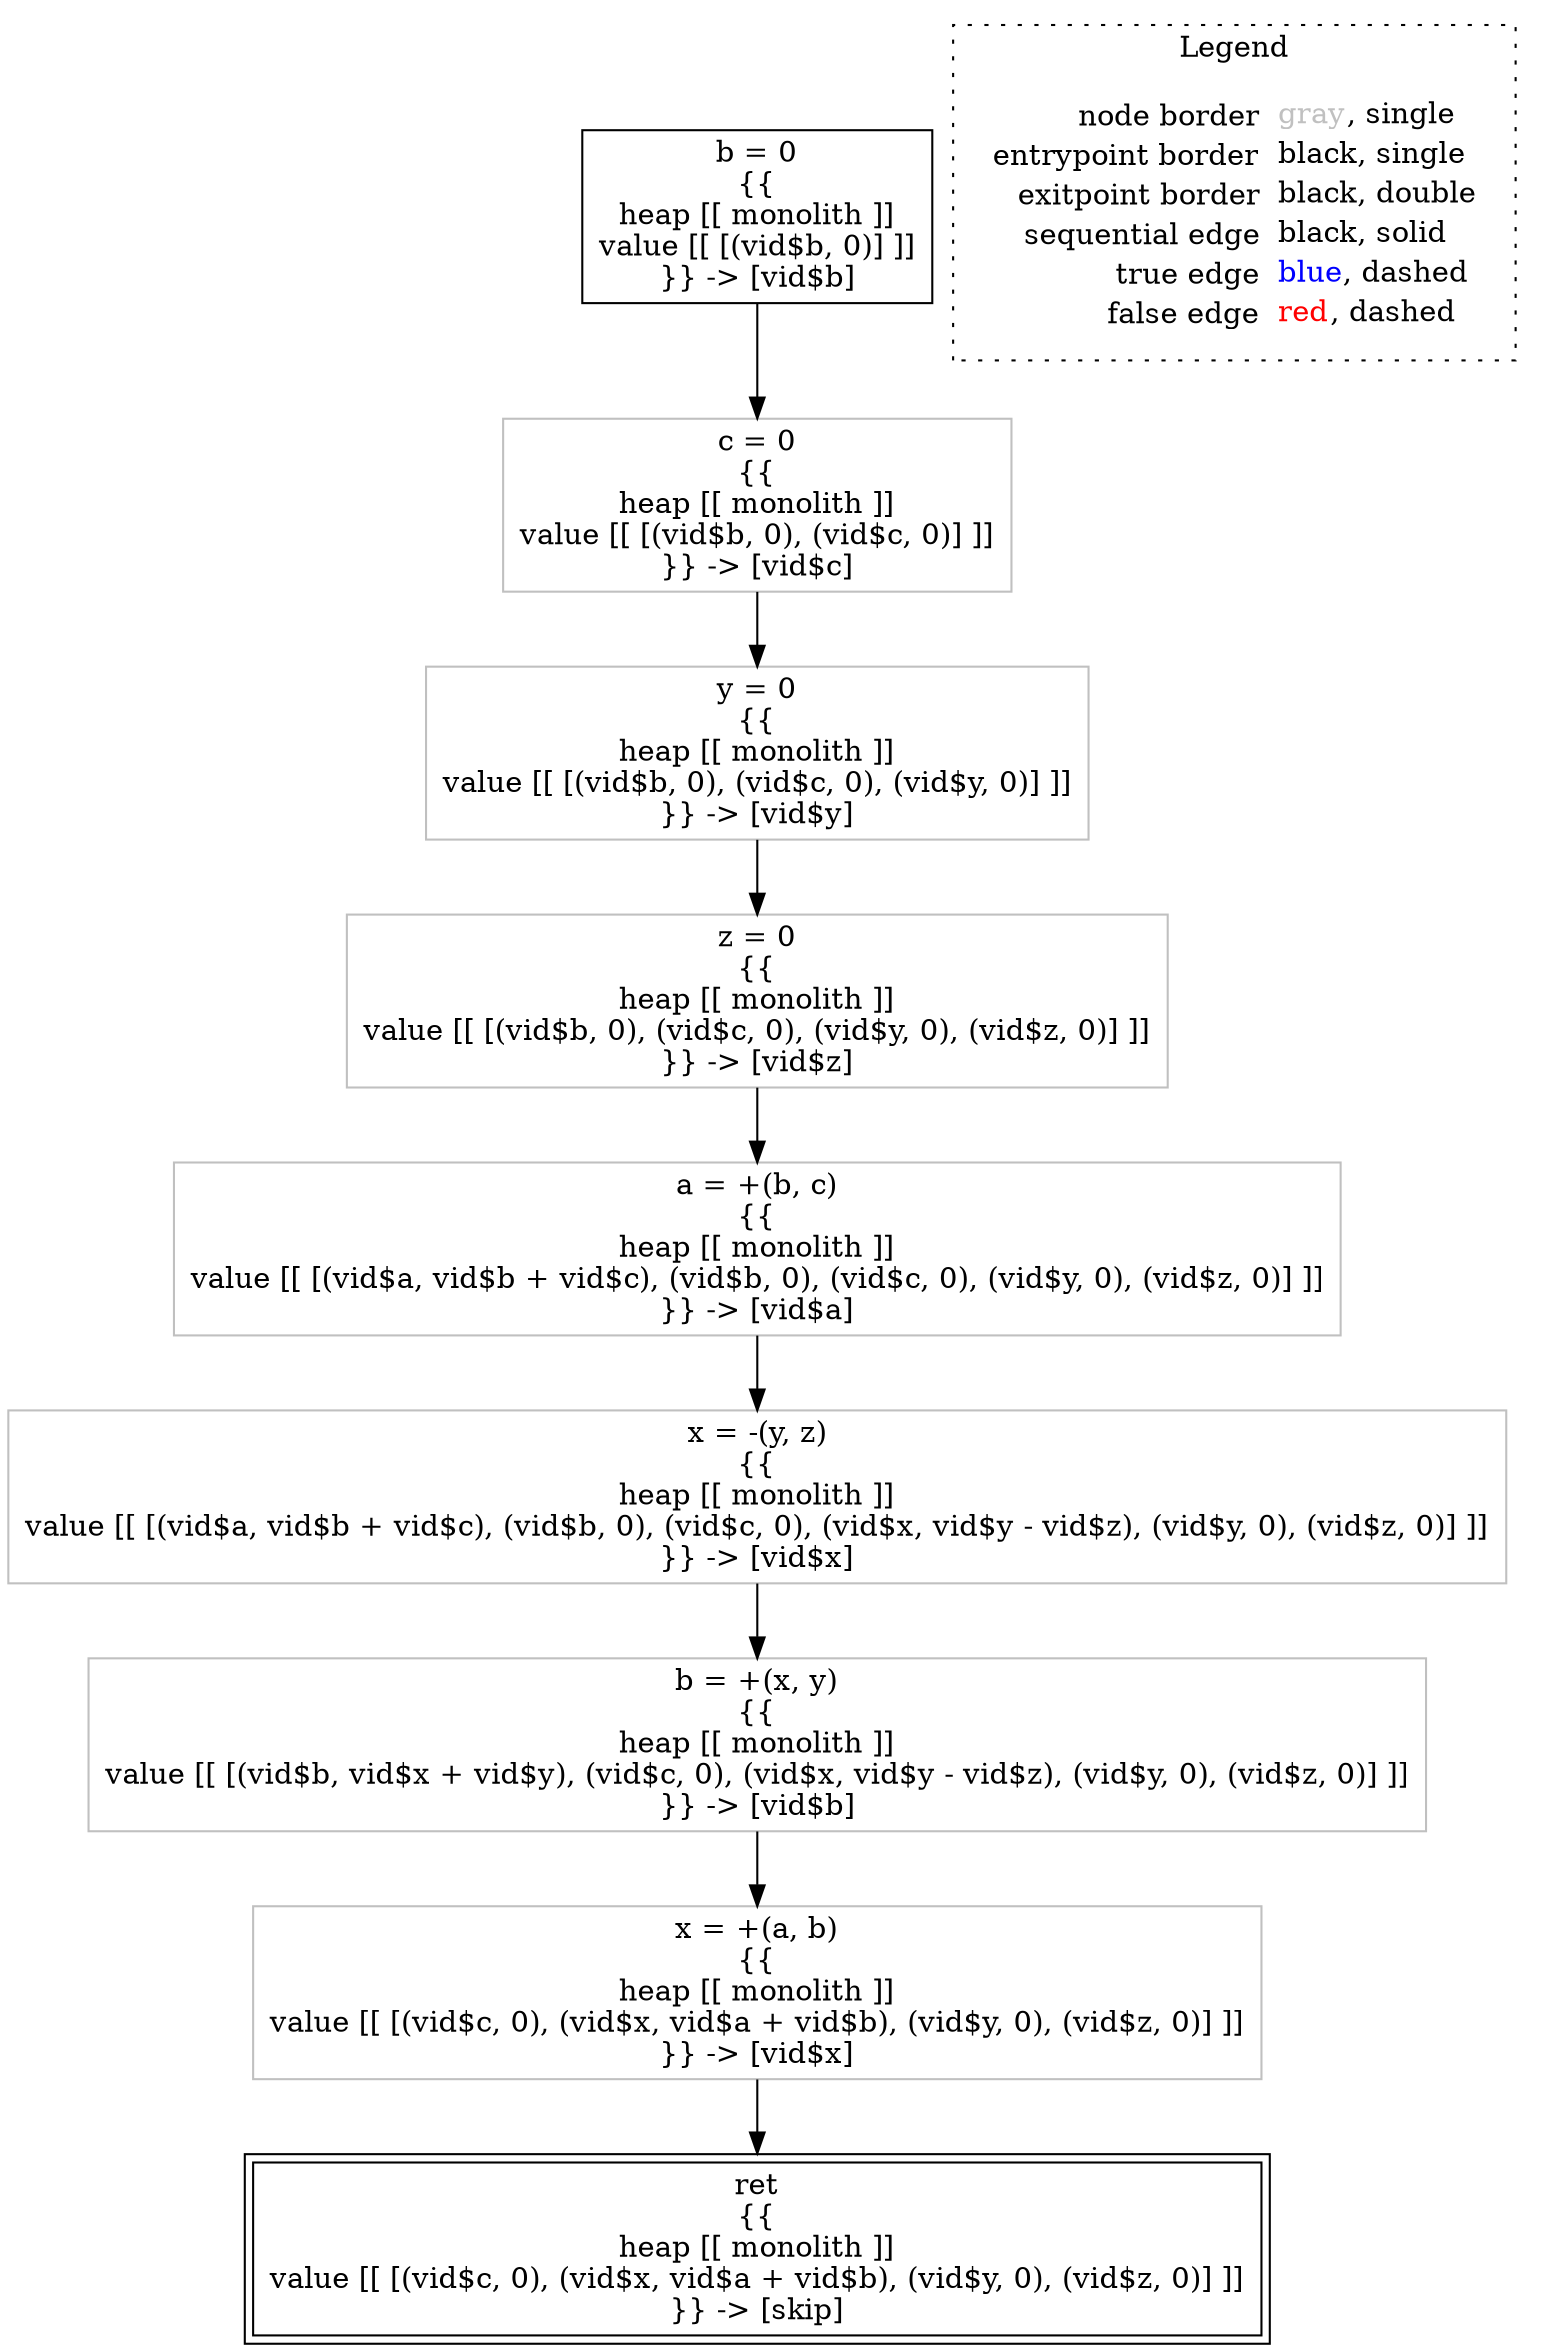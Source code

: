 digraph {
	"node0" [shape="rect",color="black",label=<b = 0<BR/>{{<BR/>heap [[ monolith ]]<BR/>value [[ [(vid$b, 0)] ]]<BR/>}} -&gt; [vid$b]>];
	"node1" [shape="rect",color="gray",label=<x = -(y, z)<BR/>{{<BR/>heap [[ monolith ]]<BR/>value [[ [(vid$a, vid$b + vid$c), (vid$b, 0), (vid$c, 0), (vid$x, vid$y - vid$z), (vid$y, 0), (vid$z, 0)] ]]<BR/>}} -&gt; [vid$x]>];
	"node2" [shape="rect",color="gray",label=<z = 0<BR/>{{<BR/>heap [[ monolith ]]<BR/>value [[ [(vid$b, 0), (vid$c, 0), (vid$y, 0), (vid$z, 0)] ]]<BR/>}} -&gt; [vid$z]>];
	"node3" [shape="rect",color="black",peripheries="2",label=<ret<BR/>{{<BR/>heap [[ monolith ]]<BR/>value [[ [(vid$c, 0), (vid$x, vid$a + vid$b), (vid$y, 0), (vid$z, 0)] ]]<BR/>}} -&gt; [skip]>];
	"node4" [shape="rect",color="gray",label=<b = +(x, y)<BR/>{{<BR/>heap [[ monolith ]]<BR/>value [[ [(vid$b, vid$x + vid$y), (vid$c, 0), (vid$x, vid$y - vid$z), (vid$y, 0), (vid$z, 0)] ]]<BR/>}} -&gt; [vid$b]>];
	"node5" [shape="rect",color="gray",label=<x = +(a, b)<BR/>{{<BR/>heap [[ monolith ]]<BR/>value [[ [(vid$c, 0), (vid$x, vid$a + vid$b), (vid$y, 0), (vid$z, 0)] ]]<BR/>}} -&gt; [vid$x]>];
	"node6" [shape="rect",color="gray",label=<y = 0<BR/>{{<BR/>heap [[ monolith ]]<BR/>value [[ [(vid$b, 0), (vid$c, 0), (vid$y, 0)] ]]<BR/>}} -&gt; [vid$y]>];
	"node7" [shape="rect",color="gray",label=<c = 0<BR/>{{<BR/>heap [[ monolith ]]<BR/>value [[ [(vid$b, 0), (vid$c, 0)] ]]<BR/>}} -&gt; [vid$c]>];
	"node8" [shape="rect",color="gray",label=<a = +(b, c)<BR/>{{<BR/>heap [[ monolith ]]<BR/>value [[ [(vid$a, vid$b + vid$c), (vid$b, 0), (vid$c, 0), (vid$y, 0), (vid$z, 0)] ]]<BR/>}} -&gt; [vid$a]>];
	"node1" -> "node4" [color="black"];
	"node2" -> "node8" [color="black"];
	"node4" -> "node5" [color="black"];
	"node5" -> "node3" [color="black"];
	"node0" -> "node7" [color="black"];
	"node6" -> "node2" [color="black"];
	"node7" -> "node6" [color="black"];
	"node8" -> "node1" [color="black"];
subgraph cluster_legend {
	label="Legend";
	style=dotted;
	node [shape=plaintext];
	"legend" [label=<<table border="0" cellpadding="2" cellspacing="0" cellborder="0"><tr><td align="right">node border&nbsp;</td><td align="left"><font color="gray">gray</font>, single</td></tr><tr><td align="right">entrypoint border&nbsp;</td><td align="left"><font color="black">black</font>, single</td></tr><tr><td align="right">exitpoint border&nbsp;</td><td align="left"><font color="black">black</font>, double</td></tr><tr><td align="right">sequential edge&nbsp;</td><td align="left"><font color="black">black</font>, solid</td></tr><tr><td align="right">true edge&nbsp;</td><td align="left"><font color="blue">blue</font>, dashed</td></tr><tr><td align="right">false edge&nbsp;</td><td align="left"><font color="red">red</font>, dashed</td></tr></table>>];
}

}

